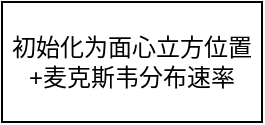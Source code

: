 <mxfile>
    <diagram id="qaezUHcdF5GWF7SrkzMz" name="第 1 页">
        <mxGraphModel dx="782" dy="1780" grid="1" gridSize="10" guides="1" tooltips="1" connect="1" arrows="1" fold="1" page="1" pageScale="1" pageWidth="827" pageHeight="1169" math="0" shadow="0">
            <root>
                <mxCell id="0"/>
                <mxCell id="1" parent="0"/>
                <mxCell id="2" value="初始化为面心立方位置+麦克斯韦分布速率" style="rounded=0;whiteSpace=wrap;html=1;" vertex="1" parent="1">
                    <mxGeometry x="349" y="-760" width="130" height="60" as="geometry"/>
                </mxCell>
            </root>
        </mxGraphModel>
    </diagram>
</mxfile>